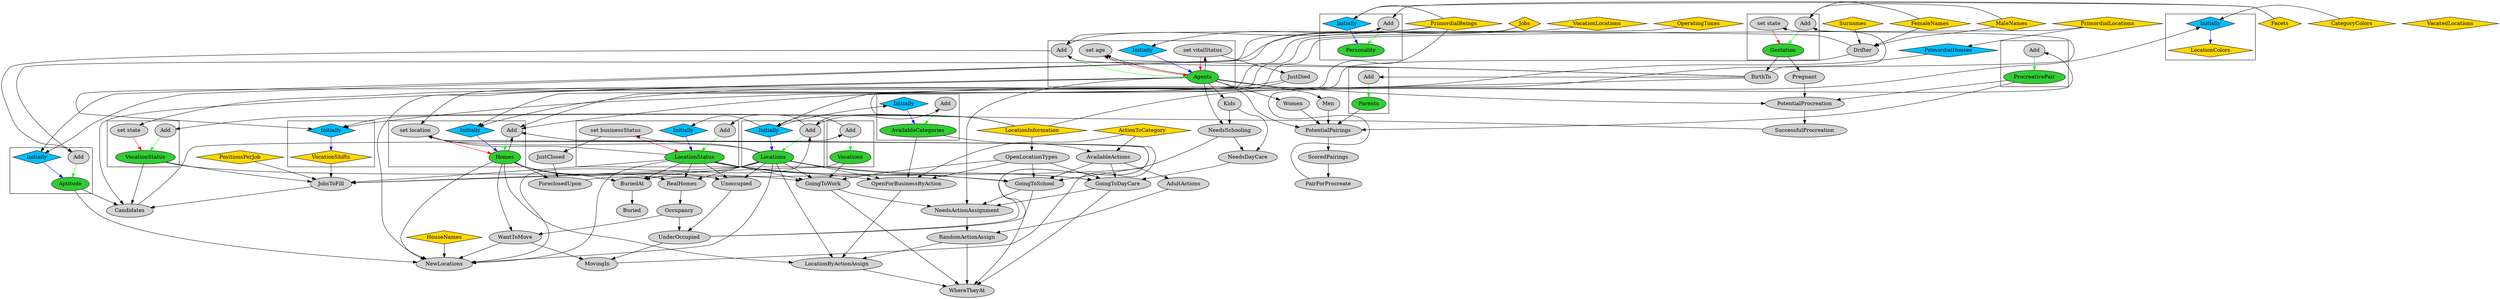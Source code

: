 digraph {
node [ style="filled"]
subgraph "cluster_VocationShifts"{
v11 [ label = "VocationShifts" fillcolor="gold" shape="diamond"];
v12 [ label = "Initially" fillcolor="deepskyblue" shape="diamond"];
}
subgraph "cluster_LocationColors"{
v16 [ label = "LocationColors" fillcolor="gold" shape="diamond"];
v17 [ label = "Initially" fillcolor="deepskyblue" shape="diamond"];
}
subgraph "cluster_Agents"{
v18 [ label = "Agents" fillcolor="limegreen"];
v19 [ label = "Add"];
v37 [ label = "Initially" fillcolor="deepskyblue" shape="diamond"];
v38 [ label = "set vitalStatus"];
v39 [ label = "set age"];
}
subgraph "cluster_Personality"{
v40 [ label = "Personality" fillcolor="limegreen"];
v41 [ label = "Add"];
v42 [ label = "Initially" fillcolor="deepskyblue" shape="diamond"];
}
subgraph "cluster_Aptitude"{
v43 [ label = "Aptitude" fillcolor="limegreen"];
v44 [ label = "Add"];
v45 [ label = "Initially" fillcolor="deepskyblue" shape="diamond"];
}
subgraph "cluster_ProcreativePair"{
v27 [ label = "ProcreativePair" fillcolor="limegreen"];
v28 [ label = "Add"];
}
subgraph "cluster_Gestation"{
v22 [ label = "Gestation" fillcolor="limegreen"];
v23 [ label = "Add"];
v36 [ label = "set state"];
}
subgraph "cluster_Parents"{
v34 [ label = "Parents" fillcolor="limegreen"];
v35 [ label = "Add"];
}
subgraph "cluster_Locations"{
v48 [ label = "Locations" fillcolor="limegreen"];
v49 [ label = "Add"];
v50 [ label = "Initially" fillcolor="deepskyblue" shape="diamond"];
}
subgraph "cluster_LocationStatus"{
v57 [ label = "LocationStatus" fillcolor="limegreen"];
v58 [ label = "Add"];
v59 [ label = "Initially" fillcolor="deepskyblue" shape="diamond"];
v60 [ label = "set businessStatus"];
}
subgraph "cluster_AvailableCategories"{
v69 [ label = "AvailableCategories" fillcolor="limegreen"];
v70 [ label = "Add"];
v71 [ label = "Initially" fillcolor="deepskyblue" shape="diamond"];
}
subgraph "cluster_Homes"{
v52 [ label = "Homes" fillcolor="limegreen"];
v53 [ label = "Add"];
v62 [ label = "Initially" fillcolor="deepskyblue" shape="diamond"];
v64 [ label = "set location"];
}
subgraph "cluster_VocationStatus"{
v79 [ label = "VocationStatus" fillcolor="limegreen"];
v80 [ label = "Add"];
v81 [ label = "set state"];
}
subgraph "cluster_Vocations"{
v75 [ label = "Vocations" fillcolor="limegreen"];
v76 [ label = "Add"];
}
v0 [ label = "FemaleNames" fillcolor="gold" shape="diamond"];
v1 [ label = "MaleNames" fillcolor="gold" shape="diamond"];
v2 [ label = "Surnames" fillcolor="gold" shape="diamond"];
v3 [ label = "HouseNames" fillcolor="gold" shape="diamond"];
v4 [ label = "Facets" fillcolor="gold" shape="diamond"];
v5 [ label = "Jobs" fillcolor="gold" shape="diamond"];
v6 [ label = "PrimordialBeings" fillcolor="gold" shape="diamond"];
v7 [ label = "PrimordialLocations" fillcolor="gold" shape="diamond"];
v8 [ label = "LocationInformation" fillcolor="gold" shape="diamond"];
v9 [ label = "VocationLocations" fillcolor="gold" shape="diamond"];
v10 [ label = "OperatingTimes" fillcolor="gold" shape="diamond"];
v13 [ label = "PositionsPerJob" fillcolor="gold" shape="diamond"];
v14 [ label = "ActionToCategory" fillcolor="gold" shape="diamond"];
v15 [ label = "CategoryColors" fillcolor="gold" shape="diamond"];
v20 [ label = "Drifter"];
v21 [ label = "BirthTo"];
v24 [ label = "SuccessfulProcreation"];
v25 [ label = "PotentialProcreation"];
v26 [ label = "Pregnant"];
v29 [ label = "PairForProcreate"];
v30 [ label = "ScoredPairings"];
v31 [ label = "PotentialPairings"];
v32 [ label = "Women"];
v33 [ label = "Men"];
v46 [ label = "JustDied"];
v47 [ label = "NewLocations"];
v51 [ label = "WantToMove"];
v54 [ label = "UnderOccupied"];
v55 [ label = "Occupancy"];
v56 [ label = "RealHomes"];
v61 [ label = "Unoccupied"];
v63 [ label = "PrimordialHouses" fillcolor="deepskyblue" shape="diamond"];
v65 [ label = "ForeclosedUpon"];
v66 [ label = "JustClosed"];
v67 [ label = "MovingIn"];
v68 [ label = "VacatedLocations" fillcolor="gold" shape="diamond"];
v72 [ label = "AvailableActions"];
v73 [ label = "BuriedAt"];
v74 [ label = "Buried"];
v77 [ label = "Candidates"];
v78 [ label = "JobsToFill"];
v82 [ label = "OpenLocationTypes"];
v83 [ label = "Kids"];
v84 [ label = "NeedsSchooling"];
v85 [ label = "NeedsDayCare"];
v86 [ label = "GoingToSchool"];
v87 [ label = "GoingToDayCare"];
v88 [ label = "GoingToWork"];
v89 [ label = "WhereTheyAt"];
v90 [ label = "RandomActionAssign"];
v91 [ label = "AdultActions"];
v92 [ label = "NeedsActionAssignment"];
v93 [ label = "LocationByActionAssign"];
v94 [ label = "OpenForBusinessByAction"];
v12 -> v11 [ color="blue" ]
v9 -> v12 [ constraint="false" ]
v8 -> v12 [ constraint="false" ]
v10 -> v12 [ constraint="false" ]
v17 -> v16 [ color="blue" ]
v8 -> v17 [ constraint="false" ]
v15 -> v17 [ constraint="false" ]
v19 -> v18 [ color="green" ]
v20 -> v19 [ constraint="false" ]
v2 -> v20
v1 -> v20
v0 -> v20
v21 -> v19 [ constraint="false" ]
v22 -> v21
v23 -> v22 [ color="green" ]
v24 -> v23 [ constraint="false" ]
v25 -> v24
v26 -> v25
v22 -> v26
v27 -> v25
v28 -> v27 [ color="green" ]
v29 -> v28 [ constraint="false" ]
v30 -> v29
v31 -> v30
v27 -> v31
v32 -> v31
v18 -> v32
v33 -> v31
v18 -> v33
v18 -> v31
v34 -> v31
v35 -> v34 [ color="green" ]
v21 -> v35 [ constraint="false" ]
v18 -> v25
v1 -> v23 [ constraint="false" ]
v0 -> v23 [ constraint="false" ]
v36 -> v22 [ color="red" ]
v21 -> v36 [ constraint="false" ]
v37 -> v18 [ color="blue" ]
v6 -> v37 [ constraint="false" ]
v38 -> v18 [ color="red" ]
v18 -> v38 [ constraint="false" ]
v39 -> v18 [ color="red" ]
v21 -> v39 [ constraint="false" ]
v18 -> v39 [ constraint="false" ]
v41 -> v40 [ color="green" ]
v19 -> v41 [ constraint="false" ]
v4 -> v41 [ constraint="false" ]
v42 -> v40 [ color="blue" ]
v6 -> v42 [ constraint="false" ]
v4 -> v42 [ constraint="false" ]
v44 -> v43 [ color="green" ]
v19 -> v44 [ constraint="false" ]
v5 -> v44 [ constraint="false" ]
v45 -> v43 [ color="blue" ]
v6 -> v45 [ constraint="false" ]
v5 -> v45 [ constraint="false" ]
v38 -> v46
v48 -> v47
v49 -> v48 [ color="green" ]
v47 -> v49 [ constraint="false" ]
v8 -> v49 [ constraint="false" ]
v50 -> v48 [ color="blue" ]
v7 -> v50 [ constraint="false" ]
v8 -> v50 [ constraint="false" ]
v3 -> v47
v51 -> v47
v52 -> v51
v53 -> v52 [ color="green" ]
v21 -> v53 [ constraint="false" ]
v52 -> v53 [ constraint="false" ]
v54 -> v53 [ constraint="false" ]
v55 -> v54
v56 -> v55
v48 -> v56
v57 -> v56
v58 -> v57 [ color="green" ]
v49 -> v58 [ constraint="false" ]
v59 -> v57 [ color="blue" ]
v50 -> v59 [ constraint="false" ]
v60 -> v57 [ color="red" ]
v48 -> v60 [ constraint="false" ]
v52 -> v56
v61 -> v54
v52 -> v61
v48 -> v61
v57 -> v61
v20 -> v53 [ constraint="false" ]
v62 -> v52 [ color="blue" ]
v63 -> v62 [ constraint="false" ]
v7 -> v63
v6 -> v62 [ constraint="false" ]
v64 -> v52 [ color="red" ]
v46 -> v64 [ constraint="false" ]
v57 -> v64 [ constraint="false" ]
v48 -> v64 [ constraint="false" ]
v54 -> v64 [ constraint="false" ]
v65 -> v64 [ constraint="false" ]
v52 -> v65
v66 -> v65
v60 -> v66
v67 -> v64 [ constraint="false" ]
v51 -> v67
v54 -> v67
v55 -> v51
v52 -> v47
v18 -> v47
v57 -> v47
v43 -> v47
v70 -> v69 [ color="green" ]
v49 -> v70 [ constraint="false" ]
v71 -> v69 [ color="blue" ]
v50 -> v71 [ constraint="false" ]
v14 -> v72
v69 -> v72
v48 -> v73
v57 -> v73
v52 -> v73
v73 -> v74
v76 -> v75 [ color="green" ]
v77 -> v76 [ constraint="false" ]
v78 -> v77
v57 -> v78
v48 -> v78
v11 -> v78
v13 -> v78
v79 -> v78
v80 -> v79 [ color="green" ]
v76 -> v80 [ constraint="false" ]
v81 -> v79 [ color="red" ]
v46 -> v81 [ constraint="false" ]
v75 -> v78
v18 -> v77
v79 -> v77
v43 -> v77
v8 -> v82
v18 -> v83
v83 -> v84
v18 -> v84
v84 -> v85
v83 -> v85
v72 -> v86
v82 -> v86
v57 -> v86
v48 -> v86
v84 -> v86
v72 -> v87
v82 -> v87
v57 -> v87
v48 -> v87
v85 -> v87
v82 -> v88
v57 -> v88
v48 -> v88
v79 -> v88
v75 -> v88
v86 -> v89
v87 -> v89
v88 -> v89
v90 -> v89
v91 -> v90
v72 -> v91
v92 -> v90
v88 -> v92
v87 -> v92
v86 -> v92
v18 -> v92
v93 -> v89
v90 -> v93
v52 -> v93
v94 -> v93
v14 -> v94
v69 -> v94
v82 -> v94
v57 -> v94
v48 -> v94
v48 -> v93
}
